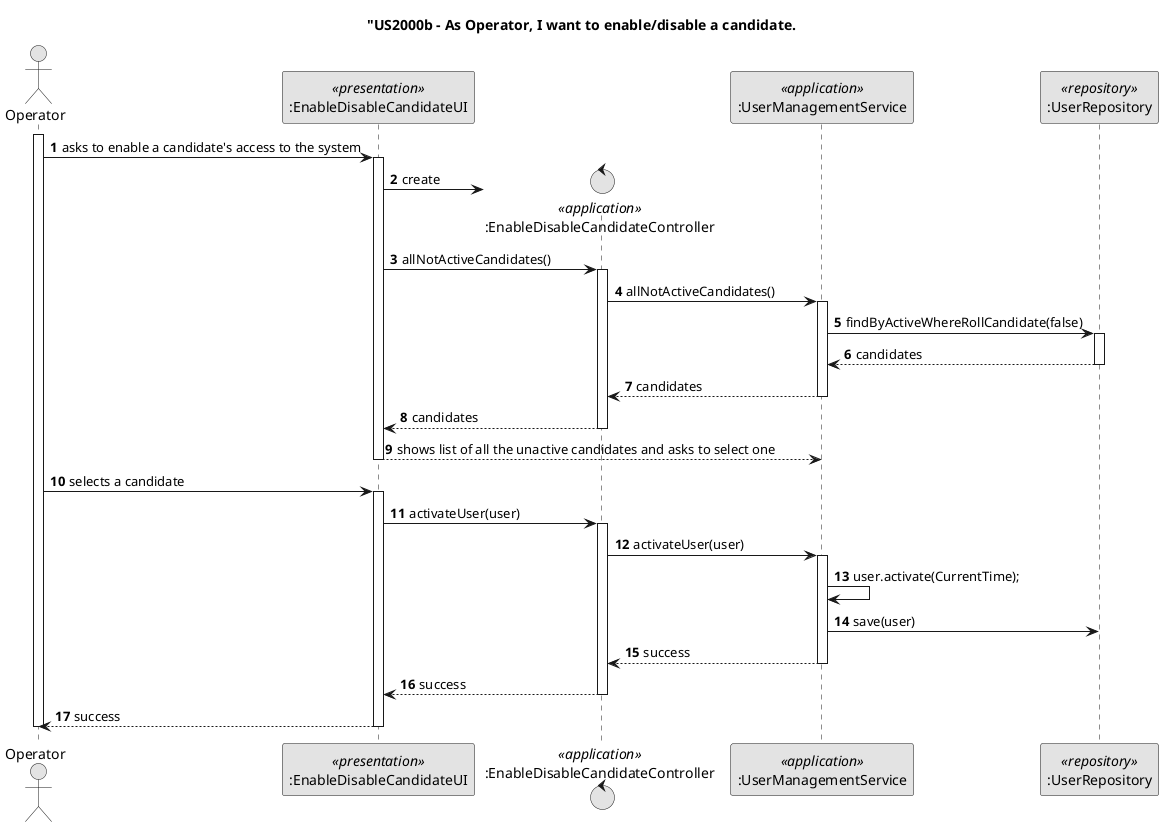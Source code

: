 @startuml
skinparam monochrome true
skinparam packageStyle rectangle
skinparam shadowing false

autonumber

title "US2000b - As Operator, I want to enable/disable a candidate.
'hide footbox
actor "Operator" as CM
participant ":EnableDisableCandidateUI" as UI <<presentation>>
control ":EnableDisableCandidateController" as CTRL <<application>>
participant ":UserManagementService" as UserManagementService <<application>>
participant ":UserRepository" as Repository <<repository>>


activate CM

    CM -> UI : asks to enable a candidate's access to the system

    activate UI

        UI -> CTRL** : create


        UI -> CTRL : allNotActiveCandidates()
    activate CTRL

    CTRL -> UserManagementService : allNotActiveCandidates()
    activate UserManagementService
UserManagementService->Repository: findByActiveWhereRollCandidate(false)
            activate Repository
            Repository-->UserManagementService: candidates
            deactivate Repository
    UserManagementService --> CTRL :candidates
    deactivate UserManagementService

            CTRL --> UI : candidates
        deactivate CTRL




        UI --> UserManagementService : shows list of all the unactive candidates and asks to select one

    deactivate UI

    CM -> UI : selects a candidate
    activate UI

UI-> CTRL : activateUser(user)
         activate CTRL
         CTRL -> UserManagementService: activateUser(user)
         activate UserManagementService
         UserManagementService -> UserManagementService: user.activate(CurrentTime);
         UserManagementService -> Repository: save(user)

         UserManagementService --> CTRL: success
         deactivate UserManagementService

         CTRL --> UI: success
         deactivate CTRL

        UI --> CM : success

    deactivate UI



    deactivate UI
deactivate CM

@enduml